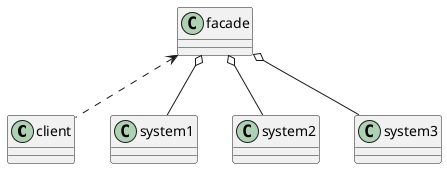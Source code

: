 @startuml

class client

class facade

class system1
class system2
class system3

facade o-- system1
facade o-- system2
facade o-- system3

facade <.. client



@enduml